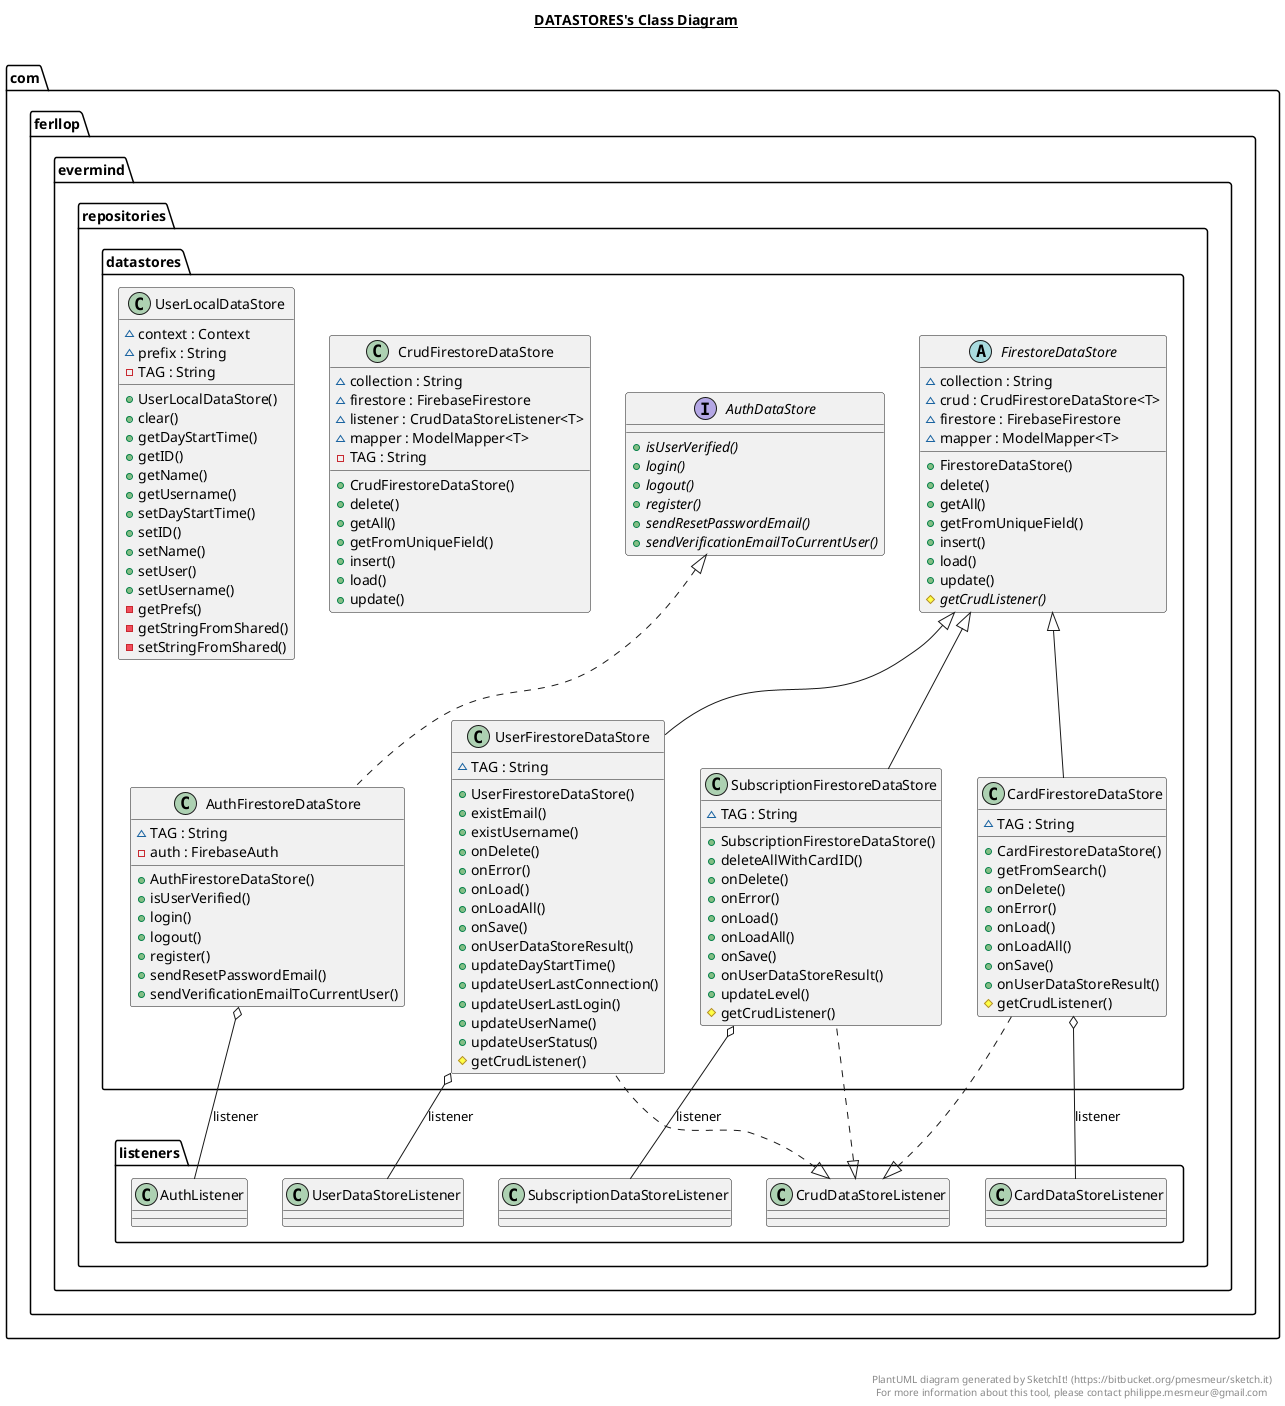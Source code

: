 @startuml

title __DATASTORES's Class Diagram__\n

  namespace com.ferllop.evermind {
    namespace repositories {
      namespace datastores {
        interface com.ferllop.evermind.repositories.datastores.AuthDataStore {
            {abstract} + isUserVerified()
            {abstract} + login()
            {abstract} + logout()
            {abstract} + register()
            {abstract} + sendResetPasswordEmail()
            {abstract} + sendVerificationEmailToCurrentUser()
        }
      }
    }
  }
  

  namespace com.ferllop.evermind {
    namespace repositories {
      namespace datastores {
        class com.ferllop.evermind.repositories.datastores.AuthFirestoreDataStore {
            ~ TAG : String
            - auth : FirebaseAuth
            + AuthFirestoreDataStore()
            + isUserVerified()
            + login()
            + logout()
            + register()
            + sendResetPasswordEmail()
            + sendVerificationEmailToCurrentUser()
        }
      }
    }
  }
  

  namespace com.ferllop.evermind {
    namespace repositories {
      namespace datastores {
        class com.ferllop.evermind.repositories.datastores.CardFirestoreDataStore {
            ~ TAG : String
            + CardFirestoreDataStore()
            + getFromSearch()
            + onDelete()
            + onError()
            + onLoad()
            + onLoadAll()
            + onSave()
            + onUserDataStoreResult()
            # getCrudListener()
        }
      }
    }
  }
  

  namespace com.ferllop.evermind {
    namespace repositories {
      namespace datastores {
        class com.ferllop.evermind.repositories.datastores.CrudFirestoreDataStore {
            ~ collection : String
            ~ firestore : FirebaseFirestore
            ~ listener : CrudDataStoreListener<T>
            ~ mapper : ModelMapper<T>
            - TAG : String
            + CrudFirestoreDataStore()
            + delete()
            + getAll()
            + getFromUniqueField()
            + insert()
            + load()
            + update()
        }
      }
    }
  }
  

  namespace com.ferllop.evermind {
    namespace repositories {
      namespace datastores {
        abstract class com.ferllop.evermind.repositories.datastores.FirestoreDataStore {
            ~ collection : String
            ~ crud : CrudFirestoreDataStore<T>
            ~ firestore : FirebaseFirestore
            ~ mapper : ModelMapper<T>
            + FirestoreDataStore()
            + delete()
            + getAll()
            + getFromUniqueField()
            + insert()
            + load()
            + update()
            {abstract} # getCrudListener()
        }
      }
    }
  }
  

  namespace com.ferllop.evermind {
    namespace repositories {
      namespace datastores {
        class com.ferllop.evermind.repositories.datastores.SubscriptionFirestoreDataStore {
            ~ TAG : String
            + SubscriptionFirestoreDataStore()
            + deleteAllWithCardID()
            + onDelete()
            + onError()
            + onLoad()
            + onLoadAll()
            + onSave()
            + onUserDataStoreResult()
            + updateLevel()
            # getCrudListener()
        }
      }
    }
  }
  

  namespace com.ferllop.evermind {
    namespace repositories {
      namespace datastores {
        class com.ferllop.evermind.repositories.datastores.UserFirestoreDataStore {
            ~ TAG : String
            + UserFirestoreDataStore()
            + existEmail()
            + existUsername()
            + onDelete()
            + onError()
            + onLoad()
            + onLoadAll()
            + onSave()
            + onUserDataStoreResult()
            + updateDayStartTime()
            + updateUserLastConnection()
            + updateUserLastLogin()
            + updateUserName()
            + updateUserStatus()
            # getCrudListener()
        }
      }
    }
  }
  

  namespace com.ferllop.evermind {
    namespace repositories {
      namespace datastores {
        class com.ferllop.evermind.repositories.datastores.UserLocalDataStore {
            ~ context : Context
            ~ prefix : String
            - TAG : String
            + UserLocalDataStore()
            + clear()
            + getDayStartTime()
            + getID()
            + getName()
            + getUsername()
            + setDayStartTime()
            + setID()
            + setName()
            + setUser()
            + setUsername()
            - getPrefs()
            - getStringFromShared()
            - setStringFromShared()
        }
      }
    }
  }
  

  com.ferllop.evermind.repositories.datastores.AuthFirestoreDataStore .up.|> com.ferllop.evermind.repositories.datastores.AuthDataStore
  com.ferllop.evermind.repositories.datastores.AuthFirestoreDataStore o-- com.ferllop.evermind.repositories.listeners.AuthListener : listener
  com.ferllop.evermind.repositories.datastores.CardFirestoreDataStore .up.|> com.ferllop.evermind.repositories.listeners.CrudDataStoreListener
  com.ferllop.evermind.repositories.datastores.CardFirestoreDataStore -up-|> com.ferllop.evermind.repositories.datastores.FirestoreDataStore
  com.ferllop.evermind.repositories.datastores.CardFirestoreDataStore o-- com.ferllop.evermind.repositories.listeners.CardDataStoreListener : listener
  com.ferllop.evermind.repositories.datastores.SubscriptionFirestoreDataStore .up.|> com.ferllop.evermind.repositories.listeners.CrudDataStoreListener
  com.ferllop.evermind.repositories.datastores.SubscriptionFirestoreDataStore -up-|> com.ferllop.evermind.repositories.datastores.FirestoreDataStore
  com.ferllop.evermind.repositories.datastores.SubscriptionFirestoreDataStore o-- com.ferllop.evermind.repositories.listeners.SubscriptionDataStoreListener : listener
  com.ferllop.evermind.repositories.datastores.UserFirestoreDataStore .up.|> com.ferllop.evermind.repositories.listeners.CrudDataStoreListener
  com.ferllop.evermind.repositories.datastores.UserFirestoreDataStore -up-|> com.ferllop.evermind.repositories.datastores.FirestoreDataStore
  com.ferllop.evermind.repositories.datastores.UserFirestoreDataStore o-- com.ferllop.evermind.repositories.listeners.UserDataStoreListener : listener


right footer


PlantUML diagram generated by SketchIt! (https://bitbucket.org/pmesmeur/sketch.it)
For more information about this tool, please contact philippe.mesmeur@gmail.com
endfooter

@enduml
